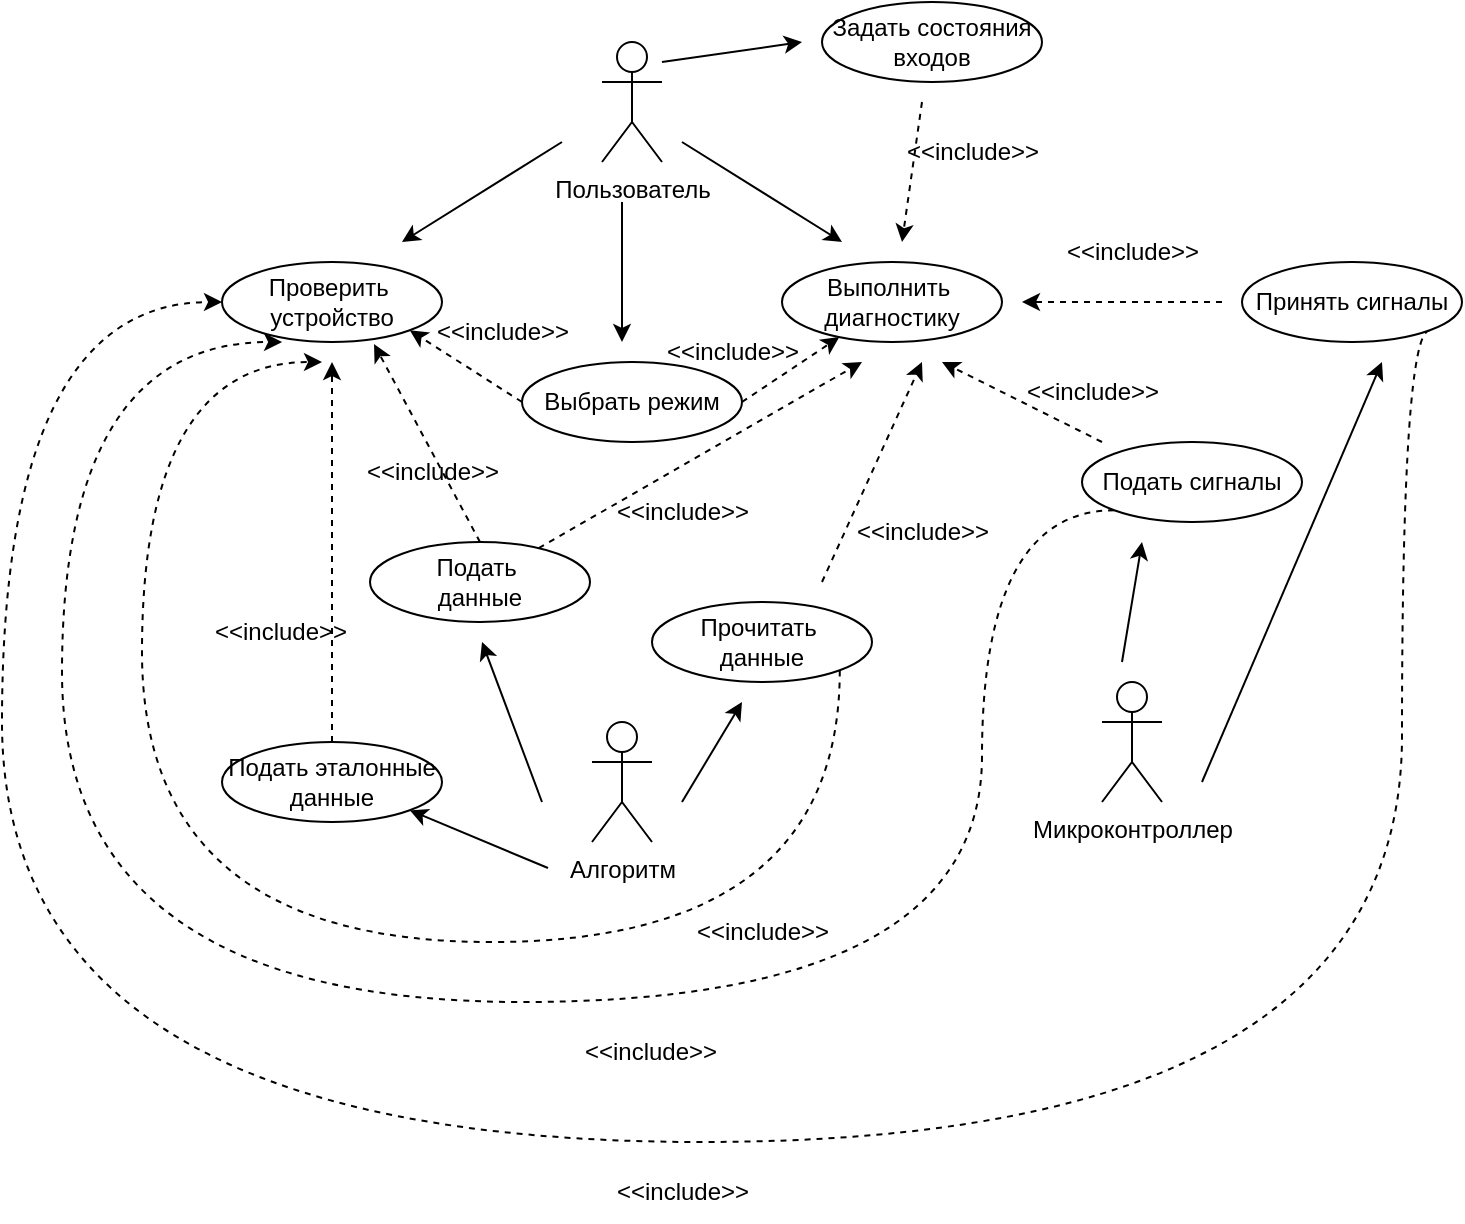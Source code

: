 <mxfile version="20.5.1" type="device" pages="2"><diagram id="nBmsXVGxWmp7hFx1_V6_" name="Страница 1"><mxGraphModel dx="1375" dy="794" grid="1" gridSize="10" guides="1" tooltips="1" connect="1" arrows="1" fold="1" page="1" pageScale="1" pageWidth="827" pageHeight="1169" math="0" shadow="0"><root><mxCell id="0"/><mxCell id="1" parent="0"/><mxCell id="WFwK60LuY6RYAHZ4Rtbq-8" value="Пользователь" style="shape=umlActor;verticalLabelPosition=bottom;verticalAlign=top;html=1;outlineConnect=0;" parent="1" vertex="1"><mxGeometry x="390" y="80" width="30" height="60" as="geometry"/></mxCell><mxCell id="WFwK60LuY6RYAHZ4Rtbq-10" value="&lt;font style=&quot;vertical-align: inherit;&quot;&gt;&lt;font style=&quot;vertical-align: inherit;&quot;&gt;&lt;font style=&quot;vertical-align: inherit;&quot;&gt;&lt;font style=&quot;vertical-align: inherit;&quot;&gt;Проверить&amp;nbsp; &lt;/font&gt;&lt;/font&gt;&lt;br&gt;&lt;font style=&quot;vertical-align: inherit;&quot;&gt;&lt;font style=&quot;vertical-align: inherit;&quot;&gt;устройство&lt;/font&gt;&lt;/font&gt;&lt;br&gt;&lt;/font&gt;&lt;/font&gt;" style="ellipse;whiteSpace=wrap;html=1;" parent="1" vertex="1"><mxGeometry x="200" y="190" width="110" height="40" as="geometry"/></mxCell><mxCell id="WFwK60LuY6RYAHZ4Rtbq-12" value="&lt;font style=&quot;vertical-align: inherit;&quot;&gt;&lt;font style=&quot;vertical-align: inherit;&quot;&gt;&lt;font style=&quot;vertical-align: inherit;&quot;&gt;&lt;font style=&quot;vertical-align: inherit;&quot;&gt;Выполнить&amp;nbsp;&lt;br&gt;&lt;/font&gt;&lt;/font&gt;&lt;font style=&quot;vertical-align: inherit;&quot;&gt;&lt;font style=&quot;vertical-align: inherit;&quot;&gt;диагностику&lt;/font&gt;&lt;/font&gt;&lt;br&gt;&lt;/font&gt;&lt;/font&gt;" style="ellipse;whiteSpace=wrap;html=1;" parent="1" vertex="1"><mxGeometry x="480" y="190" width="110" height="40" as="geometry"/></mxCell><mxCell id="WFwK60LuY6RYAHZ4Rtbq-14" value="" style="endArrow=classic;html=1;rounded=0;" parent="1" edge="1"><mxGeometry width="50" height="50" relative="1" as="geometry"><mxPoint x="430" y="130" as="sourcePoint"/><mxPoint x="510" y="180" as="targetPoint"/></mxGeometry></mxCell><mxCell id="WFwK60LuY6RYAHZ4Rtbq-15" value="" style="endArrow=classic;html=1;rounded=0;" parent="1" edge="1"><mxGeometry width="50" height="50" relative="1" as="geometry"><mxPoint x="370" y="130" as="sourcePoint"/><mxPoint x="290" y="180" as="targetPoint"/></mxGeometry></mxCell><mxCell id="WFwK60LuY6RYAHZ4Rtbq-20" style="rounded=0;orthogonalLoop=1;jettySize=auto;html=1;exitX=1;exitY=0.5;exitDx=0;exitDy=0;dashed=1;" parent="1" source="WFwK60LuY6RYAHZ4Rtbq-17" target="WFwK60LuY6RYAHZ4Rtbq-12" edge="1"><mxGeometry relative="1" as="geometry"/></mxCell><mxCell id="WFwK60LuY6RYAHZ4Rtbq-22" style="edgeStyle=none;rounded=0;orthogonalLoop=1;jettySize=auto;html=1;exitX=0;exitY=0.5;exitDx=0;exitDy=0;entryX=1;entryY=1;entryDx=0;entryDy=0;dashed=1;" parent="1" source="WFwK60LuY6RYAHZ4Rtbq-17" target="WFwK60LuY6RYAHZ4Rtbq-10" edge="1"><mxGeometry relative="1" as="geometry"/></mxCell><mxCell id="WFwK60LuY6RYAHZ4Rtbq-17" value="&lt;font style=&quot;vertical-align: inherit;&quot;&gt;&lt;font style=&quot;vertical-align: inherit;&quot;&gt;&lt;font style=&quot;vertical-align: inherit;&quot;&gt;&lt;font style=&quot;vertical-align: inherit;&quot;&gt;Выбрать режим&lt;/font&gt;&lt;/font&gt;&lt;br&gt;&lt;/font&gt;&lt;/font&gt;" style="ellipse;whiteSpace=wrap;html=1;" parent="1" vertex="1"><mxGeometry x="350" y="240" width="110" height="40" as="geometry"/></mxCell><mxCell id="WFwK60LuY6RYAHZ4Rtbq-19" value="" style="endArrow=classic;html=1;rounded=0;" parent="1" edge="1"><mxGeometry width="50" height="50" relative="1" as="geometry"><mxPoint x="400" y="160" as="sourcePoint"/><mxPoint x="400" y="230" as="targetPoint"/></mxGeometry></mxCell><mxCell id="WFwK60LuY6RYAHZ4Rtbq-21" value="&lt;font style=&quot;vertical-align: inherit;&quot;&gt;&lt;font style=&quot;vertical-align: inherit;&quot;&gt;&lt;font style=&quot;vertical-align: inherit;&quot;&gt;&lt;font style=&quot;vertical-align: inherit;&quot;&gt;&amp;lt;&amp;lt;include&amp;gt;&amp;gt;&lt;/font&gt;&lt;/font&gt;&lt;/font&gt;&lt;/font&gt;" style="text;html=1;align=center;verticalAlign=middle;resizable=0;points=[];autosize=1;strokeColor=none;fillColor=none;" parent="1" vertex="1"><mxGeometry x="410" y="220" width="90" height="30" as="geometry"/></mxCell><mxCell id="WFwK60LuY6RYAHZ4Rtbq-23" value="&lt;font style=&quot;vertical-align: inherit;&quot;&gt;&lt;font style=&quot;vertical-align: inherit;&quot;&gt;&lt;font style=&quot;vertical-align: inherit;&quot;&gt;&lt;font style=&quot;vertical-align: inherit;&quot;&gt;&amp;lt;&amp;lt;include&amp;gt;&amp;gt;&lt;/font&gt;&lt;/font&gt;&lt;/font&gt;&lt;/font&gt;" style="text;html=1;align=center;verticalAlign=middle;resizable=0;points=[];autosize=1;strokeColor=none;fillColor=none;" parent="1" vertex="1"><mxGeometry x="295" y="210" width="90" height="30" as="geometry"/></mxCell><mxCell id="WFwK60LuY6RYAHZ4Rtbq-24" value="&lt;font style=&quot;vertical-align: inherit;&quot;&gt;&lt;font style=&quot;vertical-align: inherit;&quot;&gt;&lt;font style=&quot;vertical-align: inherit;&quot;&gt;&lt;font style=&quot;vertical-align: inherit;&quot;&gt;&lt;font style=&quot;vertical-align: inherit;&quot;&gt;&lt;font style=&quot;vertical-align: inherit;&quot;&gt;Задать состояния&lt;/font&gt;&lt;/font&gt;&lt;br&gt;&lt;/font&gt;&lt;/font&gt;&lt;font style=&quot;vertical-align: inherit;&quot;&gt;&lt;font style=&quot;vertical-align: inherit;&quot;&gt;&lt;font style=&quot;vertical-align: inherit;&quot;&gt;&lt;font style=&quot;vertical-align: inherit;&quot;&gt;входов&lt;/font&gt;&lt;/font&gt;&lt;/font&gt;&lt;/font&gt;&lt;br&gt;&lt;/font&gt;&lt;/font&gt;" style="ellipse;whiteSpace=wrap;html=1;" parent="1" vertex="1"><mxGeometry x="500" y="60" width="110" height="40" as="geometry"/></mxCell><mxCell id="WFwK60LuY6RYAHZ4Rtbq-25" value="" style="endArrow=classic;html=1;rounded=0;" parent="1" edge="1"><mxGeometry width="50" height="50" relative="1" as="geometry"><mxPoint x="420" y="90" as="sourcePoint"/><mxPoint x="490" y="80" as="targetPoint"/></mxGeometry></mxCell><mxCell id="WFwK60LuY6RYAHZ4Rtbq-26" value="Микроконтроллер" style="shape=umlActor;verticalLabelPosition=bottom;verticalAlign=top;html=1;outlineConnect=0;" parent="1" vertex="1"><mxGeometry x="640" y="400" width="30" height="60" as="geometry"/></mxCell><mxCell id="WFwK60LuY6RYAHZ4Rtbq-28" value="" style="endArrow=classic;html=1;rounded=0;" parent="1" edge="1"><mxGeometry width="50" height="50" relative="1" as="geometry"><mxPoint x="690" y="450" as="sourcePoint"/><mxPoint x="780" y="240" as="targetPoint"/></mxGeometry></mxCell><mxCell id="WFwK60LuY6RYAHZ4Rtbq-55" style="edgeStyle=orthogonalEdgeStyle;curved=1;rounded=0;orthogonalLoop=1;jettySize=auto;html=1;exitX=1;exitY=1;exitDx=0;exitDy=0;entryX=0;entryY=0.5;entryDx=0;entryDy=0;dashed=1;" parent="1" source="WFwK60LuY6RYAHZ4Rtbq-29" target="WFwK60LuY6RYAHZ4Rtbq-10" edge="1"><mxGeometry relative="1" as="geometry"><Array as="points"><mxPoint x="790" y="224"/><mxPoint x="790" y="630"/><mxPoint x="90" y="630"/><mxPoint x="90" y="210"/></Array></mxGeometry></mxCell><mxCell id="WFwK60LuY6RYAHZ4Rtbq-29" value="&lt;font style=&quot;vertical-align: inherit;&quot;&gt;&lt;font style=&quot;vertical-align: inherit;&quot;&gt;Принять сигналы&lt;br&gt;&lt;/font&gt;&lt;/font&gt;" style="ellipse;whiteSpace=wrap;html=1;" parent="1" vertex="1"><mxGeometry x="710" y="190" width="110" height="40" as="geometry"/></mxCell><mxCell id="WFwK60LuY6RYAHZ4Rtbq-30" value="" style="endArrow=classic;html=1;rounded=0;" parent="1" edge="1"><mxGeometry width="50" height="50" relative="1" as="geometry"><mxPoint x="650" y="390" as="sourcePoint"/><mxPoint x="660" y="330" as="targetPoint"/></mxGeometry></mxCell><mxCell id="WFwK60LuY6RYAHZ4Rtbq-50" style="edgeStyle=orthogonalEdgeStyle;rounded=0;orthogonalLoop=1;jettySize=auto;html=1;exitX=0;exitY=1;exitDx=0;exitDy=0;entryX=0.273;entryY=1;entryDx=0;entryDy=0;entryPerimeter=0;curved=1;dashed=1;" parent="1" source="WFwK60LuY6RYAHZ4Rtbq-31" target="WFwK60LuY6RYAHZ4Rtbq-10" edge="1"><mxGeometry relative="1" as="geometry"><Array as="points"><mxPoint x="580" y="314"/><mxPoint x="580" y="560"/><mxPoint x="120" y="560"/><mxPoint x="120" y="230"/></Array></mxGeometry></mxCell><mxCell id="WFwK60LuY6RYAHZ4Rtbq-31" value="&lt;font style=&quot;vertical-align: inherit;&quot;&gt;&lt;font style=&quot;vertical-align: inherit;&quot;&gt;Подать сигналы&lt;br&gt;&lt;/font&gt;&lt;/font&gt;" style="ellipse;whiteSpace=wrap;html=1;" parent="1" vertex="1"><mxGeometry x="630" y="280" width="110" height="40" as="geometry"/></mxCell><mxCell id="WFwK60LuY6RYAHZ4Rtbq-32" style="edgeStyle=none;rounded=0;orthogonalLoop=1;jettySize=auto;html=1;dashed=1;" parent="1" edge="1"><mxGeometry relative="1" as="geometry"><mxPoint x="640" y="280" as="sourcePoint"/><mxPoint x="560" y="240" as="targetPoint"/></mxGeometry></mxCell><mxCell id="WFwK60LuY6RYAHZ4Rtbq-33" value="&lt;font style=&quot;vertical-align: inherit;&quot;&gt;&lt;font style=&quot;vertical-align: inherit;&quot;&gt;&lt;font style=&quot;vertical-align: inherit;&quot;&gt;&lt;font style=&quot;vertical-align: inherit;&quot;&gt;&amp;lt;&amp;lt;include&amp;gt;&amp;gt;&lt;/font&gt;&lt;/font&gt;&lt;/font&gt;&lt;/font&gt;" style="text;html=1;align=center;verticalAlign=middle;resizable=0;points=[];autosize=1;strokeColor=none;fillColor=none;" parent="1" vertex="1"><mxGeometry x="590" y="240" width="90" height="30" as="geometry"/></mxCell><mxCell id="WFwK60LuY6RYAHZ4Rtbq-34" style="edgeStyle=none;rounded=0;orthogonalLoop=1;jettySize=auto;html=1;dashed=1;" parent="1" edge="1"><mxGeometry relative="1" as="geometry"><mxPoint x="700" y="210" as="sourcePoint"/><mxPoint x="600" y="210" as="targetPoint"/></mxGeometry></mxCell><mxCell id="WFwK60LuY6RYAHZ4Rtbq-35" value="&lt;font style=&quot;vertical-align: inherit;&quot;&gt;&lt;font style=&quot;vertical-align: inherit;&quot;&gt;&lt;font style=&quot;vertical-align: inherit;&quot;&gt;&lt;font style=&quot;vertical-align: inherit;&quot;&gt;&amp;lt;&amp;lt;include&amp;gt;&amp;gt;&lt;/font&gt;&lt;/font&gt;&lt;/font&gt;&lt;/font&gt;" style="text;html=1;align=center;verticalAlign=middle;resizable=0;points=[];autosize=1;strokeColor=none;fillColor=none;" parent="1" vertex="1"><mxGeometry x="610" y="170" width="90" height="30" as="geometry"/></mxCell><mxCell id="WFwK60LuY6RYAHZ4Rtbq-37" value="" style="endArrow=classic;html=1;rounded=0;dashed=1;" parent="1" edge="1"><mxGeometry width="50" height="50" relative="1" as="geometry"><mxPoint x="550" y="110" as="sourcePoint"/><mxPoint x="540" y="180" as="targetPoint"/></mxGeometry></mxCell><mxCell id="WFwK60LuY6RYAHZ4Rtbq-38" value="&lt;font style=&quot;vertical-align: inherit;&quot;&gt;&lt;font style=&quot;vertical-align: inherit;&quot;&gt;&lt;font style=&quot;vertical-align: inherit;&quot;&gt;&lt;font style=&quot;vertical-align: inherit;&quot;&gt;&amp;lt;&amp;lt;include&amp;gt;&amp;gt;&lt;/font&gt;&lt;/font&gt;&lt;/font&gt;&lt;/font&gt;" style="text;html=1;align=center;verticalAlign=middle;resizable=0;points=[];autosize=1;strokeColor=none;fillColor=none;" parent="1" vertex="1"><mxGeometry x="530" y="120" width="90" height="30" as="geometry"/></mxCell><mxCell id="WFwK60LuY6RYAHZ4Rtbq-39" value="Алгоритм" style="shape=umlActor;verticalLabelPosition=bottom;verticalAlign=top;html=1;outlineConnect=0;" parent="1" vertex="1"><mxGeometry x="385" y="420" width="30" height="60" as="geometry"/></mxCell><mxCell id="WFwK60LuY6RYAHZ4Rtbq-53" style="edgeStyle=orthogonalEdgeStyle;curved=1;rounded=0;orthogonalLoop=1;jettySize=auto;html=1;exitX=1;exitY=1;exitDx=0;exitDy=0;dashed=1;" parent="1" source="WFwK60LuY6RYAHZ4Rtbq-42" edge="1"><mxGeometry relative="1" as="geometry"><mxPoint x="250" y="240" as="targetPoint"/><Array as="points"><mxPoint x="509" y="530"/><mxPoint x="160" y="530"/><mxPoint x="160" y="240"/></Array></mxGeometry></mxCell><mxCell id="WFwK60LuY6RYAHZ4Rtbq-42" value="&lt;font style=&quot;vertical-align: inherit;&quot;&gt;&lt;font style=&quot;vertical-align: inherit;&quot;&gt;&lt;font style=&quot;vertical-align: inherit;&quot;&gt;&lt;font style=&quot;vertical-align: inherit;&quot;&gt;Прочитать&amp;nbsp;&lt;br&gt;&lt;/font&gt;&lt;/font&gt;данные&lt;br&gt;&lt;/font&gt;&lt;/font&gt;" style="ellipse;whiteSpace=wrap;html=1;" parent="1" vertex="1"><mxGeometry x="415" y="360" width="110" height="40" as="geometry"/></mxCell><mxCell id="WFwK60LuY6RYAHZ4Rtbq-43" value="" style="endArrow=classic;html=1;rounded=0;" parent="1" edge="1"><mxGeometry width="50" height="50" relative="1" as="geometry"><mxPoint x="430" y="460" as="sourcePoint"/><mxPoint x="460" y="410" as="targetPoint"/></mxGeometry></mxCell><mxCell id="WFwK60LuY6RYAHZ4Rtbq-57" style="rounded=0;orthogonalLoop=1;jettySize=auto;html=1;exitX=0.5;exitY=0;exitDx=0;exitDy=0;entryX=0.691;entryY=1.025;entryDx=0;entryDy=0;entryPerimeter=0;dashed=1;" parent="1" source="WFwK60LuY6RYAHZ4Rtbq-44" target="WFwK60LuY6RYAHZ4Rtbq-10" edge="1"><mxGeometry relative="1" as="geometry"/></mxCell><mxCell id="WFwK60LuY6RYAHZ4Rtbq-44" value="&lt;font style=&quot;vertical-align: inherit;&quot;&gt;&lt;font style=&quot;vertical-align: inherit;&quot;&gt;&lt;font style=&quot;vertical-align: inherit;&quot;&gt;&lt;font style=&quot;vertical-align: inherit;&quot;&gt;Подать&amp;nbsp;&lt;br&gt;&lt;/font&gt;&lt;/font&gt;данные&lt;br&gt;&lt;/font&gt;&lt;/font&gt;" style="ellipse;whiteSpace=wrap;html=1;" parent="1" vertex="1"><mxGeometry x="274" y="330" width="110" height="40" as="geometry"/></mxCell><mxCell id="WFwK60LuY6RYAHZ4Rtbq-45" value="" style="endArrow=classic;html=1;rounded=0;" parent="1" edge="1"><mxGeometry width="50" height="50" relative="1" as="geometry"><mxPoint x="360" y="460" as="sourcePoint"/><mxPoint x="330" y="380" as="targetPoint"/></mxGeometry></mxCell><mxCell id="WFwK60LuY6RYAHZ4Rtbq-46" style="edgeStyle=none;rounded=0;orthogonalLoop=1;jettySize=auto;html=1;dashed=1;" parent="1" edge="1"><mxGeometry relative="1" as="geometry"><mxPoint x="500" y="350" as="sourcePoint"/><mxPoint x="550" y="240" as="targetPoint"/></mxGeometry></mxCell><mxCell id="WFwK60LuY6RYAHZ4Rtbq-47" style="edgeStyle=none;rounded=0;orthogonalLoop=1;jettySize=auto;html=1;dashed=1;" parent="1" source="WFwK60LuY6RYAHZ4Rtbq-44" edge="1"><mxGeometry relative="1" as="geometry"><mxPoint x="510" y="360" as="sourcePoint"/><mxPoint x="520" y="240" as="targetPoint"/></mxGeometry></mxCell><mxCell id="WFwK60LuY6RYAHZ4Rtbq-48" value="&lt;font style=&quot;vertical-align: inherit;&quot;&gt;&lt;font style=&quot;vertical-align: inherit;&quot;&gt;&lt;font style=&quot;vertical-align: inherit;&quot;&gt;&lt;font style=&quot;vertical-align: inherit;&quot;&gt;&amp;lt;&amp;lt;include&amp;gt;&amp;gt;&lt;/font&gt;&lt;/font&gt;&lt;/font&gt;&lt;/font&gt;" style="text;html=1;align=center;verticalAlign=middle;resizable=0;points=[];autosize=1;strokeColor=none;fillColor=none;" parent="1" vertex="1"><mxGeometry x="505" y="310" width="90" height="30" as="geometry"/></mxCell><mxCell id="WFwK60LuY6RYAHZ4Rtbq-49" value="&lt;font style=&quot;vertical-align: inherit;&quot;&gt;&lt;font style=&quot;vertical-align: inherit;&quot;&gt;&lt;font style=&quot;vertical-align: inherit;&quot;&gt;&lt;font style=&quot;vertical-align: inherit;&quot;&gt;&amp;lt;&amp;lt;include&amp;gt;&amp;gt;&lt;/font&gt;&lt;/font&gt;&lt;/font&gt;&lt;/font&gt;" style="text;html=1;align=center;verticalAlign=middle;resizable=0;points=[];autosize=1;strokeColor=none;fillColor=none;" parent="1" vertex="1"><mxGeometry x="385" y="300" width="90" height="30" as="geometry"/></mxCell><mxCell id="WFwK60LuY6RYAHZ4Rtbq-52" value="&lt;font style=&quot;vertical-align: inherit;&quot;&gt;&lt;font style=&quot;vertical-align: inherit;&quot;&gt;&lt;font style=&quot;vertical-align: inherit;&quot;&gt;&lt;font style=&quot;vertical-align: inherit;&quot;&gt;&amp;lt;&amp;lt;include&amp;gt;&amp;gt;&lt;/font&gt;&lt;/font&gt;&lt;/font&gt;&lt;/font&gt;" style="text;html=1;align=center;verticalAlign=middle;resizable=0;points=[];autosize=1;strokeColor=none;fillColor=none;" parent="1" vertex="1"><mxGeometry x="369" y="570" width="90" height="30" as="geometry"/></mxCell><mxCell id="WFwK60LuY6RYAHZ4Rtbq-54" value="&lt;font style=&quot;vertical-align: inherit;&quot;&gt;&lt;font style=&quot;vertical-align: inherit;&quot;&gt;&lt;font style=&quot;vertical-align: inherit;&quot;&gt;&lt;font style=&quot;vertical-align: inherit;&quot;&gt;&amp;lt;&amp;lt;include&amp;gt;&amp;gt;&lt;/font&gt;&lt;/font&gt;&lt;/font&gt;&lt;/font&gt;" style="text;html=1;align=center;verticalAlign=middle;resizable=0;points=[];autosize=1;strokeColor=none;fillColor=none;" parent="1" vertex="1"><mxGeometry x="425" y="510" width="90" height="30" as="geometry"/></mxCell><mxCell id="WFwK60LuY6RYAHZ4Rtbq-56" value="&lt;font style=&quot;vertical-align: inherit;&quot;&gt;&lt;font style=&quot;vertical-align: inherit;&quot;&gt;&lt;font style=&quot;vertical-align: inherit;&quot;&gt;&lt;font style=&quot;vertical-align: inherit;&quot;&gt;&amp;lt;&amp;lt;include&amp;gt;&amp;gt;&lt;/font&gt;&lt;/font&gt;&lt;/font&gt;&lt;/font&gt;" style="text;html=1;align=center;verticalAlign=middle;resizable=0;points=[];autosize=1;strokeColor=none;fillColor=none;" parent="1" vertex="1"><mxGeometry x="385" y="640" width="90" height="30" as="geometry"/></mxCell><mxCell id="WFwK60LuY6RYAHZ4Rtbq-58" value="&lt;font style=&quot;vertical-align: inherit;&quot;&gt;&lt;font style=&quot;vertical-align: inherit;&quot;&gt;&lt;font style=&quot;vertical-align: inherit;&quot;&gt;&lt;font style=&quot;vertical-align: inherit;&quot;&gt;&amp;lt;&amp;lt;include&amp;gt;&amp;gt;&lt;/font&gt;&lt;/font&gt;&lt;/font&gt;&lt;/font&gt;" style="text;html=1;align=center;verticalAlign=middle;resizable=0;points=[];autosize=1;strokeColor=none;fillColor=none;" parent="1" vertex="1"><mxGeometry x="260" y="280" width="90" height="30" as="geometry"/></mxCell><mxCell id="WFwK60LuY6RYAHZ4Rtbq-61" style="edgeStyle=none;rounded=0;orthogonalLoop=1;jettySize=auto;html=1;exitX=0.5;exitY=0;exitDx=0;exitDy=0;dashed=1;" parent="1" source="WFwK60LuY6RYAHZ4Rtbq-59" edge="1"><mxGeometry relative="1" as="geometry"><mxPoint x="255" y="240" as="targetPoint"/></mxGeometry></mxCell><mxCell id="WFwK60LuY6RYAHZ4Rtbq-59" value="&lt;font style=&quot;vertical-align: inherit;&quot;&gt;&lt;font style=&quot;vertical-align: inherit;&quot;&gt;&lt;font style=&quot;vertical-align: inherit;&quot;&gt;&lt;font style=&quot;vertical-align: inherit;&quot;&gt;Подать эталонные&lt;br&gt;&lt;/font&gt;&lt;/font&gt;данные&lt;br&gt;&lt;/font&gt;&lt;/font&gt;" style="ellipse;whiteSpace=wrap;html=1;" parent="1" vertex="1"><mxGeometry x="200" y="430" width="110" height="40" as="geometry"/></mxCell><mxCell id="WFwK60LuY6RYAHZ4Rtbq-60" value="" style="endArrow=classic;html=1;rounded=0;exitX=-0.025;exitY=0.1;exitDx=0;exitDy=0;exitPerimeter=0;entryX=1;entryY=1;entryDx=0;entryDy=0;" parent="1" target="WFwK60LuY6RYAHZ4Rtbq-59" edge="1"><mxGeometry width="50" height="50" relative="1" as="geometry"><mxPoint x="363" y="493" as="sourcePoint"/><mxPoint x="470" y="420" as="targetPoint"/></mxGeometry></mxCell><mxCell id="WFwK60LuY6RYAHZ4Rtbq-62" value="&lt;font style=&quot;vertical-align: inherit;&quot;&gt;&lt;font style=&quot;vertical-align: inherit;&quot;&gt;&lt;font style=&quot;vertical-align: inherit;&quot;&gt;&lt;font style=&quot;vertical-align: inherit;&quot;&gt;&amp;lt;&amp;lt;include&amp;gt;&amp;gt;&lt;/font&gt;&lt;/font&gt;&lt;/font&gt;&lt;/font&gt;" style="text;html=1;align=center;verticalAlign=middle;resizable=0;points=[];autosize=1;strokeColor=none;fillColor=none;" parent="1" vertex="1"><mxGeometry x="184" y="360" width="90" height="30" as="geometry"/></mxCell></root></mxGraphModel></diagram><diagram id="RE9sA8VUTLvQOG_J_id3" name="Страница 1"><mxGraphModel><root><mxCell id="0"/><mxCell id="1" parent="0"/></root></mxGraphModel></diagram></mxfile>